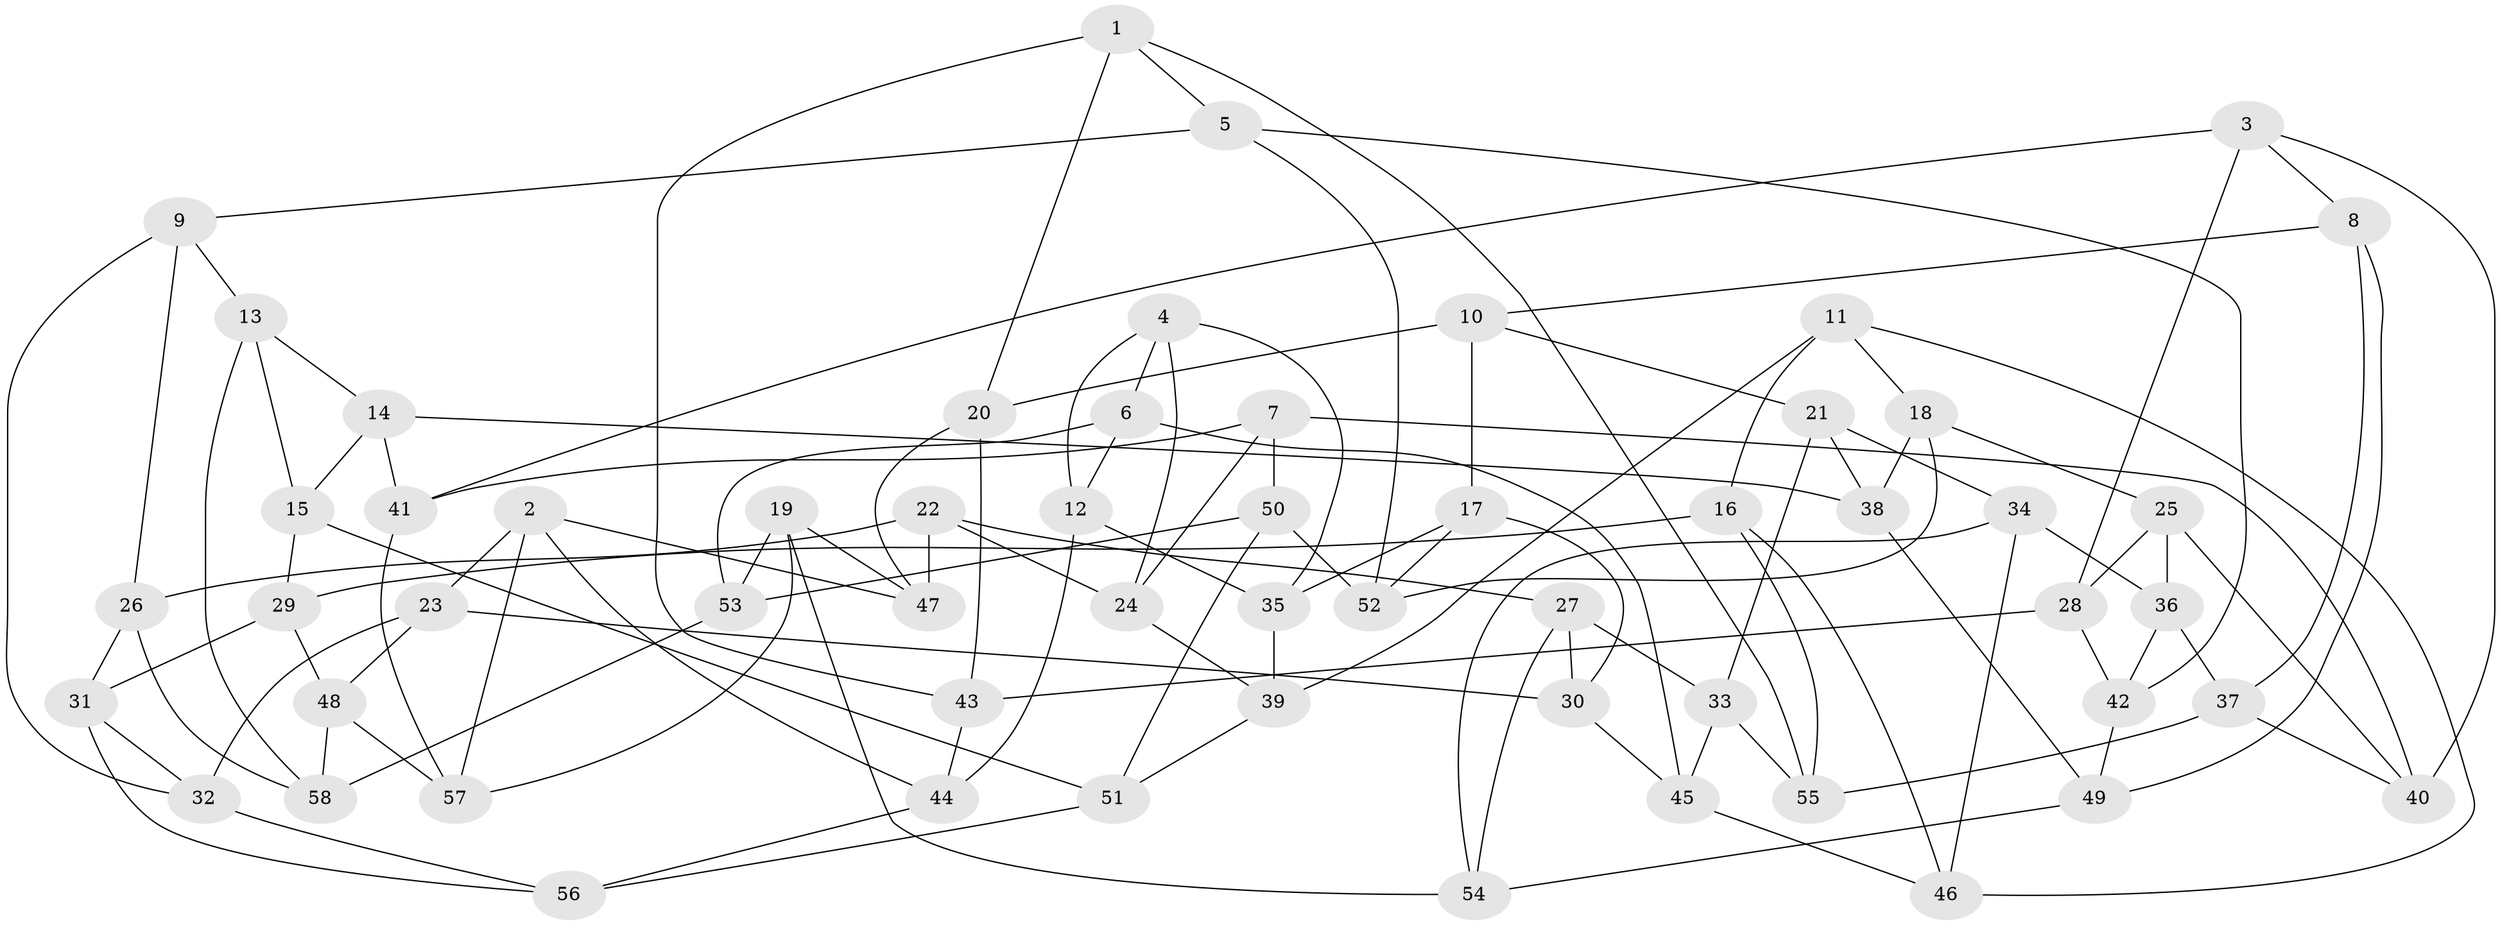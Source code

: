// coarse degree distribution, {5: 0.16216216216216217, 6: 0.40540540540540543, 3: 0.05405405405405406, 4: 0.3783783783783784}
// Generated by graph-tools (version 1.1) at 2025/42/03/06/25 10:42:20]
// undirected, 58 vertices, 116 edges
graph export_dot {
graph [start="1"]
  node [color=gray90,style=filled];
  1;
  2;
  3;
  4;
  5;
  6;
  7;
  8;
  9;
  10;
  11;
  12;
  13;
  14;
  15;
  16;
  17;
  18;
  19;
  20;
  21;
  22;
  23;
  24;
  25;
  26;
  27;
  28;
  29;
  30;
  31;
  32;
  33;
  34;
  35;
  36;
  37;
  38;
  39;
  40;
  41;
  42;
  43;
  44;
  45;
  46;
  47;
  48;
  49;
  50;
  51;
  52;
  53;
  54;
  55;
  56;
  57;
  58;
  1 -- 20;
  1 -- 55;
  1 -- 43;
  1 -- 5;
  2 -- 57;
  2 -- 47;
  2 -- 23;
  2 -- 44;
  3 -- 28;
  3 -- 41;
  3 -- 8;
  3 -- 40;
  4 -- 12;
  4 -- 24;
  4 -- 35;
  4 -- 6;
  5 -- 9;
  5 -- 42;
  5 -- 52;
  6 -- 12;
  6 -- 53;
  6 -- 45;
  7 -- 24;
  7 -- 50;
  7 -- 40;
  7 -- 41;
  8 -- 37;
  8 -- 49;
  8 -- 10;
  9 -- 26;
  9 -- 32;
  9 -- 13;
  10 -- 17;
  10 -- 20;
  10 -- 21;
  11 -- 18;
  11 -- 46;
  11 -- 16;
  11 -- 39;
  12 -- 35;
  12 -- 44;
  13 -- 15;
  13 -- 14;
  13 -- 58;
  14 -- 38;
  14 -- 41;
  14 -- 15;
  15 -- 51;
  15 -- 29;
  16 -- 55;
  16 -- 29;
  16 -- 46;
  17 -- 30;
  17 -- 52;
  17 -- 35;
  18 -- 52;
  18 -- 25;
  18 -- 38;
  19 -- 53;
  19 -- 57;
  19 -- 54;
  19 -- 47;
  20 -- 43;
  20 -- 47;
  21 -- 34;
  21 -- 38;
  21 -- 33;
  22 -- 26;
  22 -- 27;
  22 -- 47;
  22 -- 24;
  23 -- 32;
  23 -- 48;
  23 -- 30;
  24 -- 39;
  25 -- 40;
  25 -- 28;
  25 -- 36;
  26 -- 58;
  26 -- 31;
  27 -- 54;
  27 -- 33;
  27 -- 30;
  28 -- 42;
  28 -- 43;
  29 -- 31;
  29 -- 48;
  30 -- 45;
  31 -- 32;
  31 -- 56;
  32 -- 56;
  33 -- 45;
  33 -- 55;
  34 -- 36;
  34 -- 46;
  34 -- 54;
  35 -- 39;
  36 -- 37;
  36 -- 42;
  37 -- 40;
  37 -- 55;
  38 -- 49;
  39 -- 51;
  41 -- 57;
  42 -- 49;
  43 -- 44;
  44 -- 56;
  45 -- 46;
  48 -- 57;
  48 -- 58;
  49 -- 54;
  50 -- 53;
  50 -- 51;
  50 -- 52;
  51 -- 56;
  53 -- 58;
}

